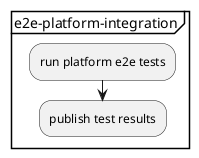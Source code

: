 @startuml

partition e2e-platform-integration {
    :run platform e2e tests;
    :publish test results;
}

@enduml
